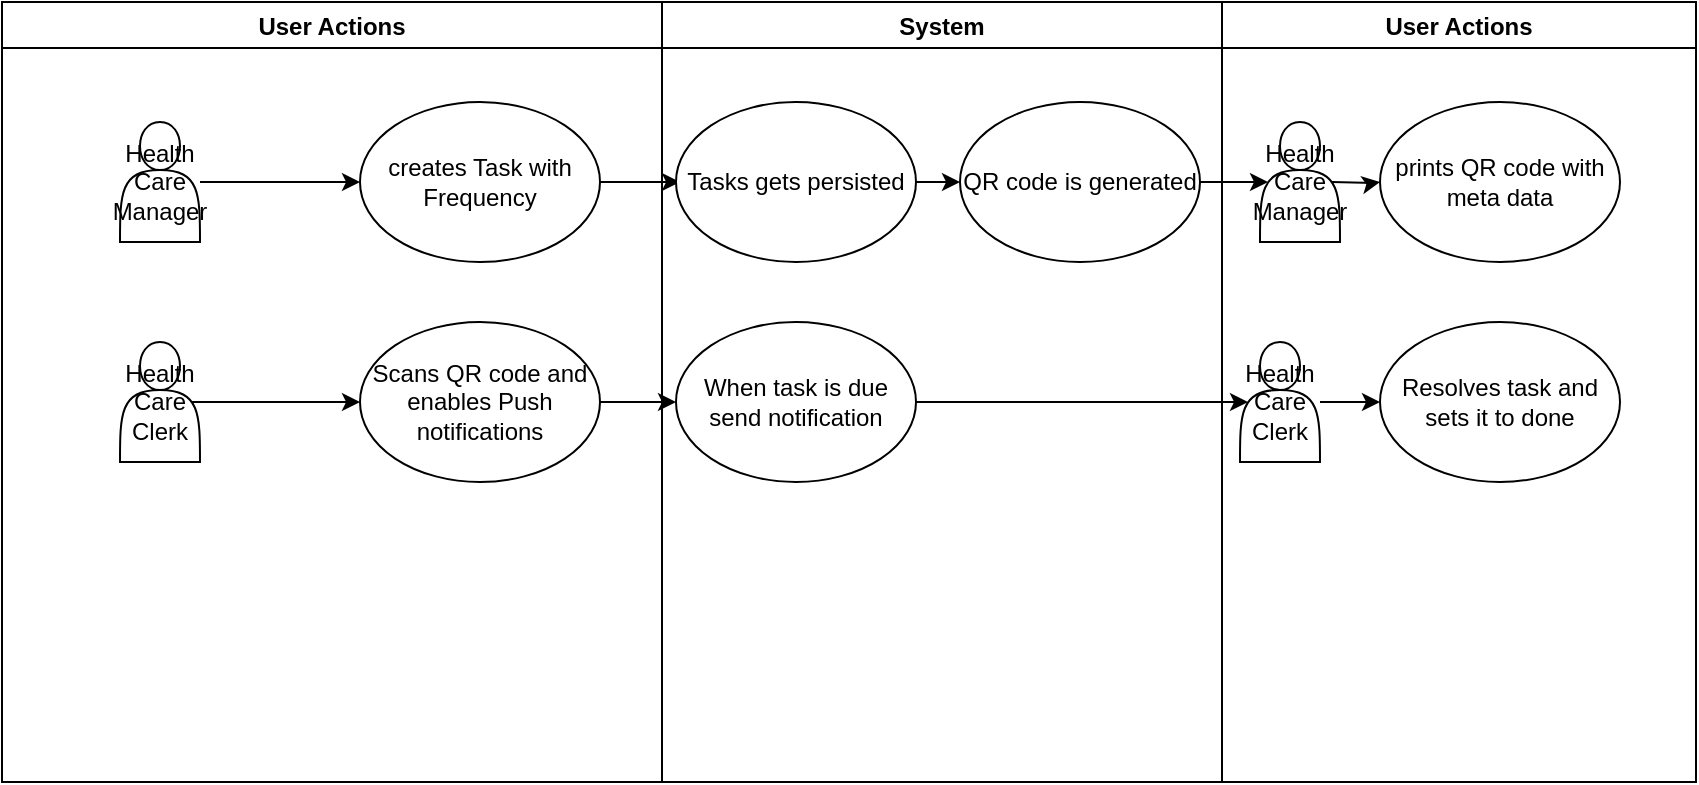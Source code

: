 <mxfile version="12.8.8" type="github"><diagram id="C5RBs43oDa-KdzZeNtuy" name="Page-1"><mxGraphModel dx="1865" dy="575" grid="1" gridSize="10" guides="1" tooltips="1" connect="1" arrows="1" fold="1" page="1" pageScale="1" pageWidth="827" pageHeight="1169" math="0" shadow="0"><root><mxCell id="WIyWlLk6GJQsqaUBKTNV-0"/><mxCell id="WIyWlLk6GJQsqaUBKTNV-1" parent="WIyWlLk6GJQsqaUBKTNV-0"/><mxCell id="FEjfGuq56RaAeZ2zxREP-3" value="" style="edgeStyle=orthogonalEdgeStyle;rounded=0;orthogonalLoop=1;jettySize=auto;html=1;entryX=0;entryY=0.5;entryDx=0;entryDy=0;" edge="1" parent="WIyWlLk6GJQsqaUBKTNV-1" source="FEjfGuq56RaAeZ2zxREP-0" target="FEjfGuq56RaAeZ2zxREP-1"><mxGeometry relative="1" as="geometry"><mxPoint x="169" y="110" as="targetPoint"/></mxGeometry></mxCell><mxCell id="FEjfGuq56RaAeZ2zxREP-0" value="Health Care Manager" style="shape=actor;whiteSpace=wrap;html=1;" vertex="1" parent="WIyWlLk6GJQsqaUBKTNV-1"><mxGeometry x="39" y="90" width="40" height="60" as="geometry"/></mxCell><mxCell id="FEjfGuq56RaAeZ2zxREP-4" style="edgeStyle=orthogonalEdgeStyle;rounded=0;orthogonalLoop=1;jettySize=auto;html=1;" edge="1" parent="WIyWlLk6GJQsqaUBKTNV-1" source="FEjfGuq56RaAeZ2zxREP-1"><mxGeometry relative="1" as="geometry"><mxPoint x="319" y="120" as="targetPoint"/></mxGeometry></mxCell><mxCell id="FEjfGuq56RaAeZ2zxREP-1" value="creates Task with Frequency" style="ellipse;whiteSpace=wrap;html=1;" vertex="1" parent="WIyWlLk6GJQsqaUBKTNV-1"><mxGeometry x="159" y="80" width="120" height="80" as="geometry"/></mxCell><mxCell id="FEjfGuq56RaAeZ2zxREP-6" style="edgeStyle=orthogonalEdgeStyle;rounded=0;orthogonalLoop=1;jettySize=auto;html=1;entryX=0;entryY=0.5;entryDx=0;entryDy=0;" edge="1" parent="WIyWlLk6GJQsqaUBKTNV-1" source="FEjfGuq56RaAeZ2zxREP-5" target="FEjfGuq56RaAeZ2zxREP-7"><mxGeometry relative="1" as="geometry"><mxPoint x="579" y="120" as="targetPoint"/></mxGeometry></mxCell><mxCell id="FEjfGuq56RaAeZ2zxREP-5" value="Tasks gets persisted" style="ellipse;whiteSpace=wrap;html=1;" vertex="1" parent="WIyWlLk6GJQsqaUBKTNV-1"><mxGeometry x="317" y="80" width="120" height="80" as="geometry"/></mxCell><mxCell id="FEjfGuq56RaAeZ2zxREP-9" style="edgeStyle=orthogonalEdgeStyle;rounded=0;orthogonalLoop=1;jettySize=auto;html=1;exitX=1;exitY=0.5;exitDx=0;exitDy=0;entryX=0.1;entryY=0.5;entryDx=0;entryDy=0;entryPerimeter=0;" edge="1" parent="WIyWlLk6GJQsqaUBKTNV-1" source="FEjfGuq56RaAeZ2zxREP-7"><mxGeometry relative="1" as="geometry"><mxPoint x="613" y="120" as="targetPoint"/></mxGeometry></mxCell><mxCell id="FEjfGuq56RaAeZ2zxREP-7" value="QR code is generated" style="ellipse;whiteSpace=wrap;html=1;" vertex="1" parent="WIyWlLk6GJQsqaUBKTNV-1"><mxGeometry x="459" y="80" width="120" height="80" as="geometry"/></mxCell><mxCell id="FEjfGuq56RaAeZ2zxREP-11" style="edgeStyle=orthogonalEdgeStyle;rounded=0;orthogonalLoop=1;jettySize=auto;html=1;exitX=0.9;exitY=0.5;exitDx=0;exitDy=0;exitPerimeter=0;" edge="1" parent="WIyWlLk6GJQsqaUBKTNV-1" target="FEjfGuq56RaAeZ2zxREP-10"><mxGeometry relative="1" as="geometry"><mxPoint x="645" y="120" as="sourcePoint"/></mxGeometry></mxCell><mxCell id="FEjfGuq56RaAeZ2zxREP-10" value="prints QR code with meta data " style="ellipse;whiteSpace=wrap;html=1;" vertex="1" parent="WIyWlLk6GJQsqaUBKTNV-1"><mxGeometry x="669" y="80" width="120" height="80" as="geometry"/></mxCell><mxCell id="FEjfGuq56RaAeZ2zxREP-15" style="edgeStyle=orthogonalEdgeStyle;rounded=0;orthogonalLoop=1;jettySize=auto;html=1;exitX=0.9;exitY=0.5;exitDx=0;exitDy=0;exitPerimeter=0;entryX=0;entryY=0.5;entryDx=0;entryDy=0;" edge="1" parent="WIyWlLk6GJQsqaUBKTNV-1" source="FEjfGuq56RaAeZ2zxREP-12" target="FEjfGuq56RaAeZ2zxREP-14"><mxGeometry relative="1" as="geometry"/></mxCell><mxCell id="FEjfGuq56RaAeZ2zxREP-12" value="Health Care Clerk" style="shape=actor;whiteSpace=wrap;html=1;" vertex="1" parent="WIyWlLk6GJQsqaUBKTNV-1"><mxGeometry x="39" y="200" width="40" height="60" as="geometry"/></mxCell><mxCell id="FEjfGuq56RaAeZ2zxREP-16" style="edgeStyle=orthogonalEdgeStyle;rounded=0;orthogonalLoop=1;jettySize=auto;html=1;exitX=1;exitY=0.5;exitDx=0;exitDy=0;" edge="1" parent="WIyWlLk6GJQsqaUBKTNV-1" source="FEjfGuq56RaAeZ2zxREP-14" target="FEjfGuq56RaAeZ2zxREP-17"><mxGeometry relative="1" as="geometry"><mxPoint x="329" y="230" as="targetPoint"/></mxGeometry></mxCell><mxCell id="FEjfGuq56RaAeZ2zxREP-14" value="Scans QR code and enables Push notifications" style="ellipse;whiteSpace=wrap;html=1;" vertex="1" parent="WIyWlLk6GJQsqaUBKTNV-1"><mxGeometry x="159" y="190" width="120" height="80" as="geometry"/></mxCell><mxCell id="FEjfGuq56RaAeZ2zxREP-18" style="edgeStyle=orthogonalEdgeStyle;rounded=0;orthogonalLoop=1;jettySize=auto;html=1;entryX=0.1;entryY=0.5;entryDx=0;entryDy=0;entryPerimeter=0;" edge="1" parent="WIyWlLk6GJQsqaUBKTNV-1" source="FEjfGuq56RaAeZ2zxREP-17" target="FEjfGuq56RaAeZ2zxREP-19"><mxGeometry relative="1" as="geometry"><mxPoint x="459" y="230" as="targetPoint"/></mxGeometry></mxCell><mxCell id="FEjfGuq56RaAeZ2zxREP-17" value="When task is due send notification" style="ellipse;whiteSpace=wrap;html=1;" vertex="1" parent="WIyWlLk6GJQsqaUBKTNV-1"><mxGeometry x="317" y="190" width="120" height="80" as="geometry"/></mxCell><mxCell id="FEjfGuq56RaAeZ2zxREP-21" value="" style="edgeStyle=orthogonalEdgeStyle;rounded=0;orthogonalLoop=1;jettySize=auto;html=1;" edge="1" parent="WIyWlLk6GJQsqaUBKTNV-1" source="FEjfGuq56RaAeZ2zxREP-19" target="FEjfGuq56RaAeZ2zxREP-20"><mxGeometry relative="1" as="geometry"/></mxCell><mxCell id="FEjfGuq56RaAeZ2zxREP-19" value="Health Care Clerk" style="shape=actor;whiteSpace=wrap;html=1;" vertex="1" parent="WIyWlLk6GJQsqaUBKTNV-1"><mxGeometry x="599" y="200" width="40" height="60" as="geometry"/></mxCell><mxCell id="FEjfGuq56RaAeZ2zxREP-20" value="Resolves task and sets it to done" style="ellipse;whiteSpace=wrap;html=1;" vertex="1" parent="WIyWlLk6GJQsqaUBKTNV-1"><mxGeometry x="669" y="190" width="120" height="80" as="geometry"/></mxCell><mxCell id="FEjfGuq56RaAeZ2zxREP-22" value="Health Care Manager" style="shape=actor;whiteSpace=wrap;html=1;" vertex="1" parent="WIyWlLk6GJQsqaUBKTNV-1"><mxGeometry x="609" y="90" width="40" height="60" as="geometry"/></mxCell><mxCell id="FEjfGuq56RaAeZ2zxREP-23" value="User Actions" style="swimlane;" vertex="1" parent="WIyWlLk6GJQsqaUBKTNV-1"><mxGeometry x="590" y="30" width="237" height="390" as="geometry"/></mxCell><mxCell id="FEjfGuq56RaAeZ2zxREP-24" value="User Actions" style="swimlane;" vertex="1" parent="WIyWlLk6GJQsqaUBKTNV-1"><mxGeometry x="-20" y="30" width="330" height="390" as="geometry"/></mxCell><mxCell id="FEjfGuq56RaAeZ2zxREP-25" value="System" style="swimlane;" vertex="1" parent="WIyWlLk6GJQsqaUBKTNV-1"><mxGeometry x="310" y="30" width="280" height="390" as="geometry"/></mxCell></root></mxGraphModel></diagram></mxfile>